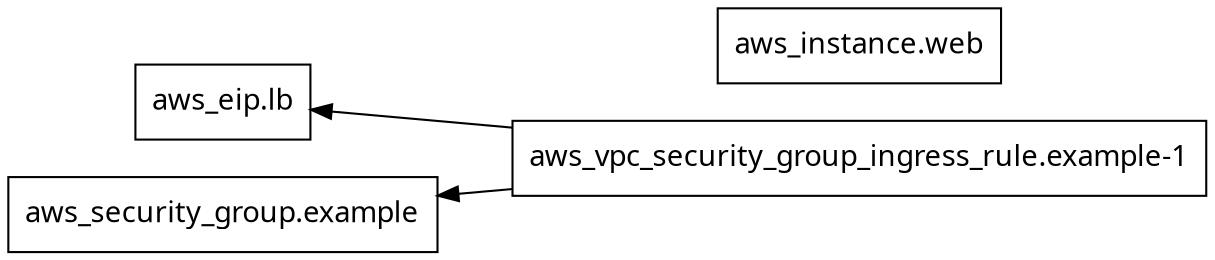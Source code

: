digraph G {
  rankdir = "RL";
  node [shape = rect, fontname = "sans-serif"];
  "aws_eip.lb" [label="aws_eip.lb"];
  "aws_instance.web" [label="aws_instance.web"];
  "aws_security_group.example" [label="aws_security_group.example"];
  "aws_vpc_security_group_ingress_rule.example-1" [label="aws_vpc_security_group_ingress_rule.example-1"];
  "aws_vpc_security_group_ingress_rule.example-1" -> "aws_eip.lb";
  "aws_vpc_security_group_ingress_rule.example-1" -> "aws_security_group.example";
}
